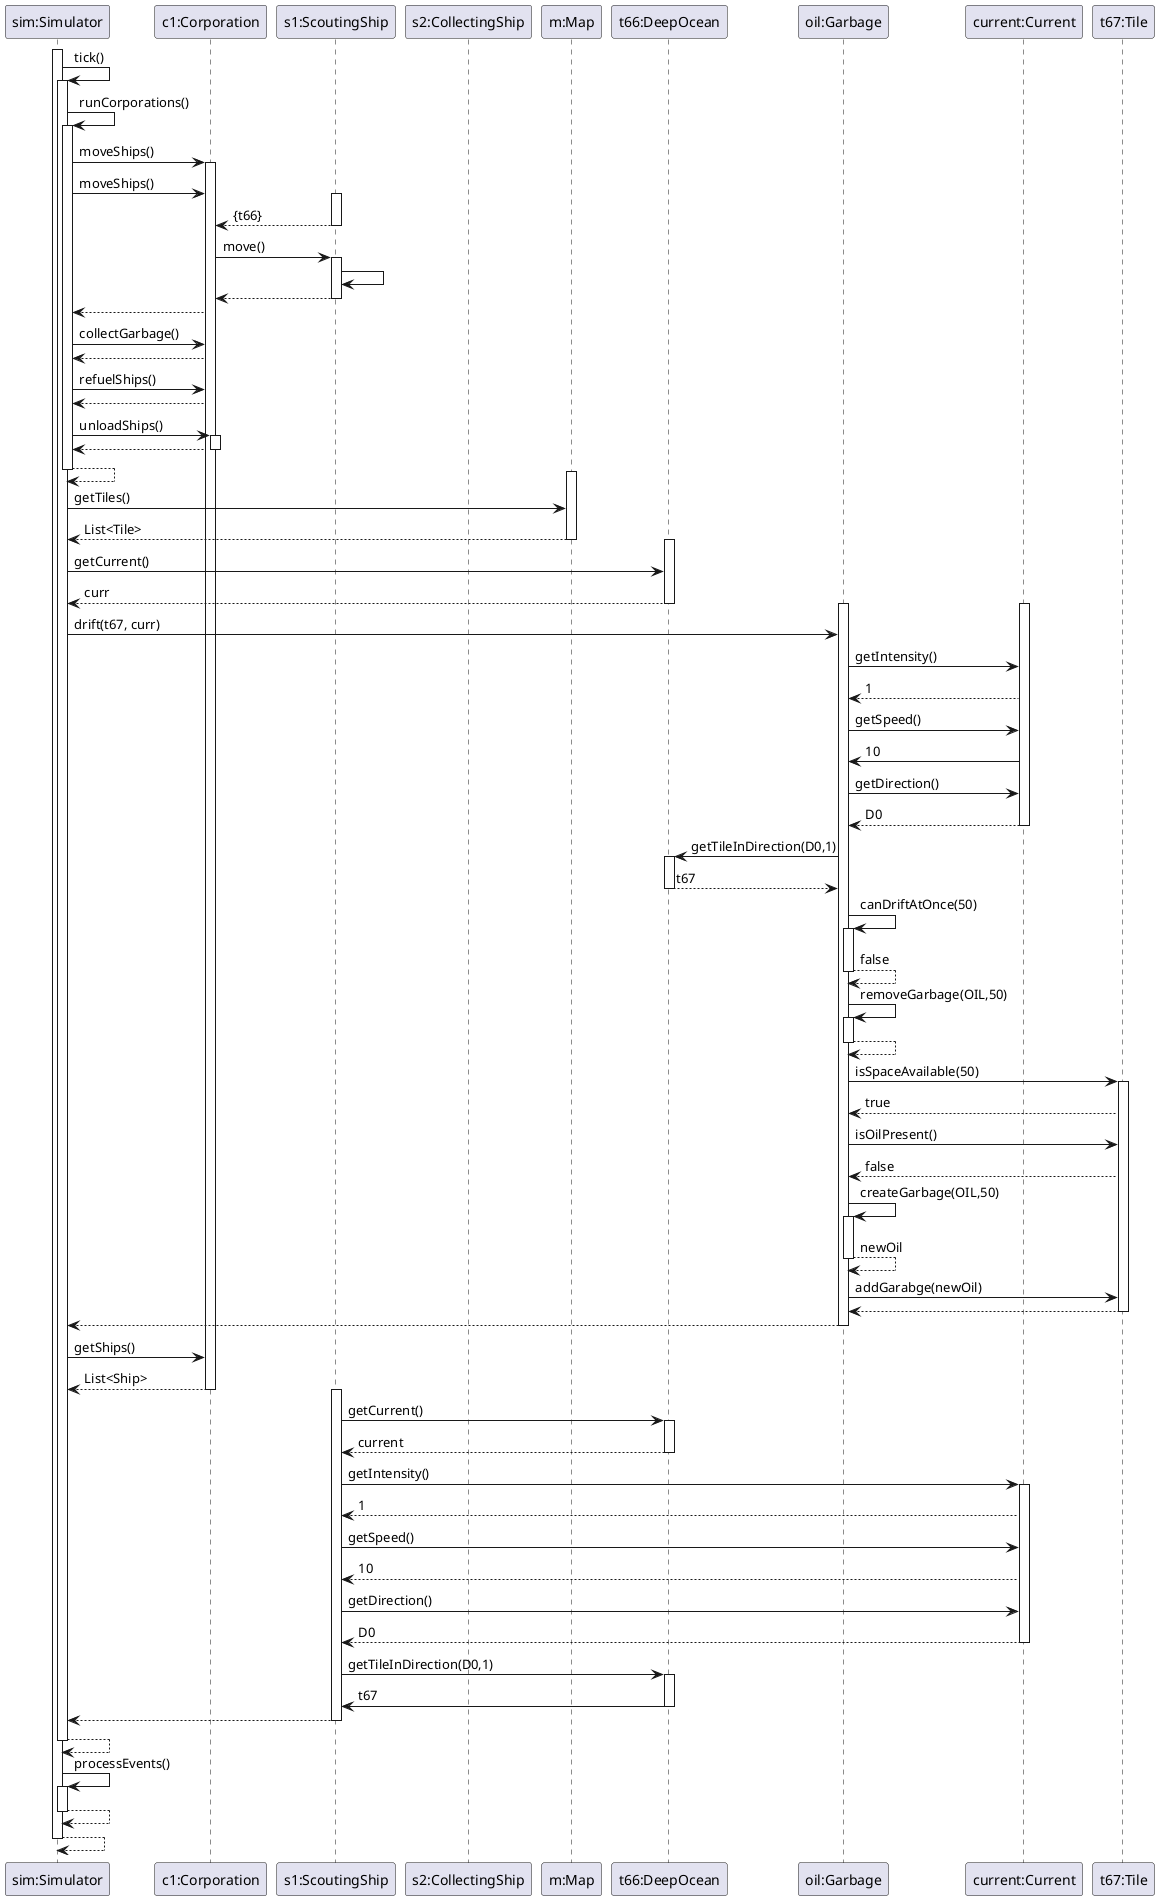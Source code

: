 @startuml
participant "sim:Simulator" as s
participant "c1:Corporation" as c1
participant "s1:ScoutingShip" as scouting
participant "s2:CollectingShip" as collecting
participant "m:Map" as m
participant "t66:DeepOcean" as t66
participant "oil:Garbage" as oil
participant "current:Current" as current
participant "t67:Tile" as t67




activate s

s -> s: tick()
activate s

s -> s: runCorporations()
activate s

s -> c1: moveShips()
activate c1
s -> c1: moveShips()

activate scouting

scouting --> c1: {t66}
deactivate scouting


c1 -> scouting: move()
activate scouting

scouting -> scouting:


scouting --> c1
deactivate scouting


c1 --> s

s -> c1: collectGarbage()
c1--> s

s -> c1: refuelShips()
c1--> s

s -> c1: unloadShips()
activate c1

c1 --> s
deactivate c1


s --> s
deactivate s

activate m
s -> m: getTiles()
m --> s : List<Tile>
deactivate m

activate t66
s -> t66: getCurrent()
t66 --> s: curr
deactivate t66

' Here the problem is: Current can drift more than 1 tile, but we call drift(t67,curr)
' without actually computing the destination tile, we just assume it goes there and then
' query getIntensity() and getSpeed() which makes no sense at this point.

activate oil
activate current
s -> oil: drift(t67, curr)
oil -> current: getIntensity()
current --> oil: 1



oil -> current: getSpeed()
current-> oil: 10

oil -> current: getDirection()
current --> oil: D0
deactivate current
oil -> t66: getTileInDirection(D0,1)
activate t66

t66 --> oil: t67
deactivate t66

oil -> oil: canDriftAtOnce(50)
activate oil
oil --> oil: false
deactivate oil


oil -> oil: removeGarbage(OIL,50)
activate oil

oil --> oil
deactivate oil

'need loop to check other tiles if space is not availabel
oil -> t67: isSpaceAvailable(50)
activate t67

t67 --> oil: true

oil -> t67 : isOilPresent()

t67 --> oil: false



oil -> oil: createGarbage(OIL,50)
activate oil

oil --> oil: newOil
deactivate oil

' Here the problem is: Current can drift more than 1 tile, but we call drift(t67,curr)
' without actually computing the destination tile, we just assume it goes there and then
' query getIntensity() and getSpeed() which makes no sense at this point.






oil -> t67: addGarabge(newOil)
t67 --> oil
deactivate t67

oil --> s
deactivate oil


s -> c1: getShips()
c1 --> s: List<Ship>
deactivate c1
activate scouting

scouting -> t66: getCurrent()
activate t66

t66 --> scouting: current
deactivate t66


scouting -> current: getIntensity()
activate current

current --> scouting: 1

scouting -> current: getSpeed()
current --> scouting: 10

scouting -> current: getDirection()
current --> scouting: D0
deactivate current

scouting -> t66: getTileInDirection(D0,1)
activate t66

t66 -> scouting: t67
deactivate t66


scouting --> s
deactivate scouting

s --> s
deactivate s
s -> s: processEvents()
activate s
s --> s
deactivate s

s --> s
deactivate s

@enduml